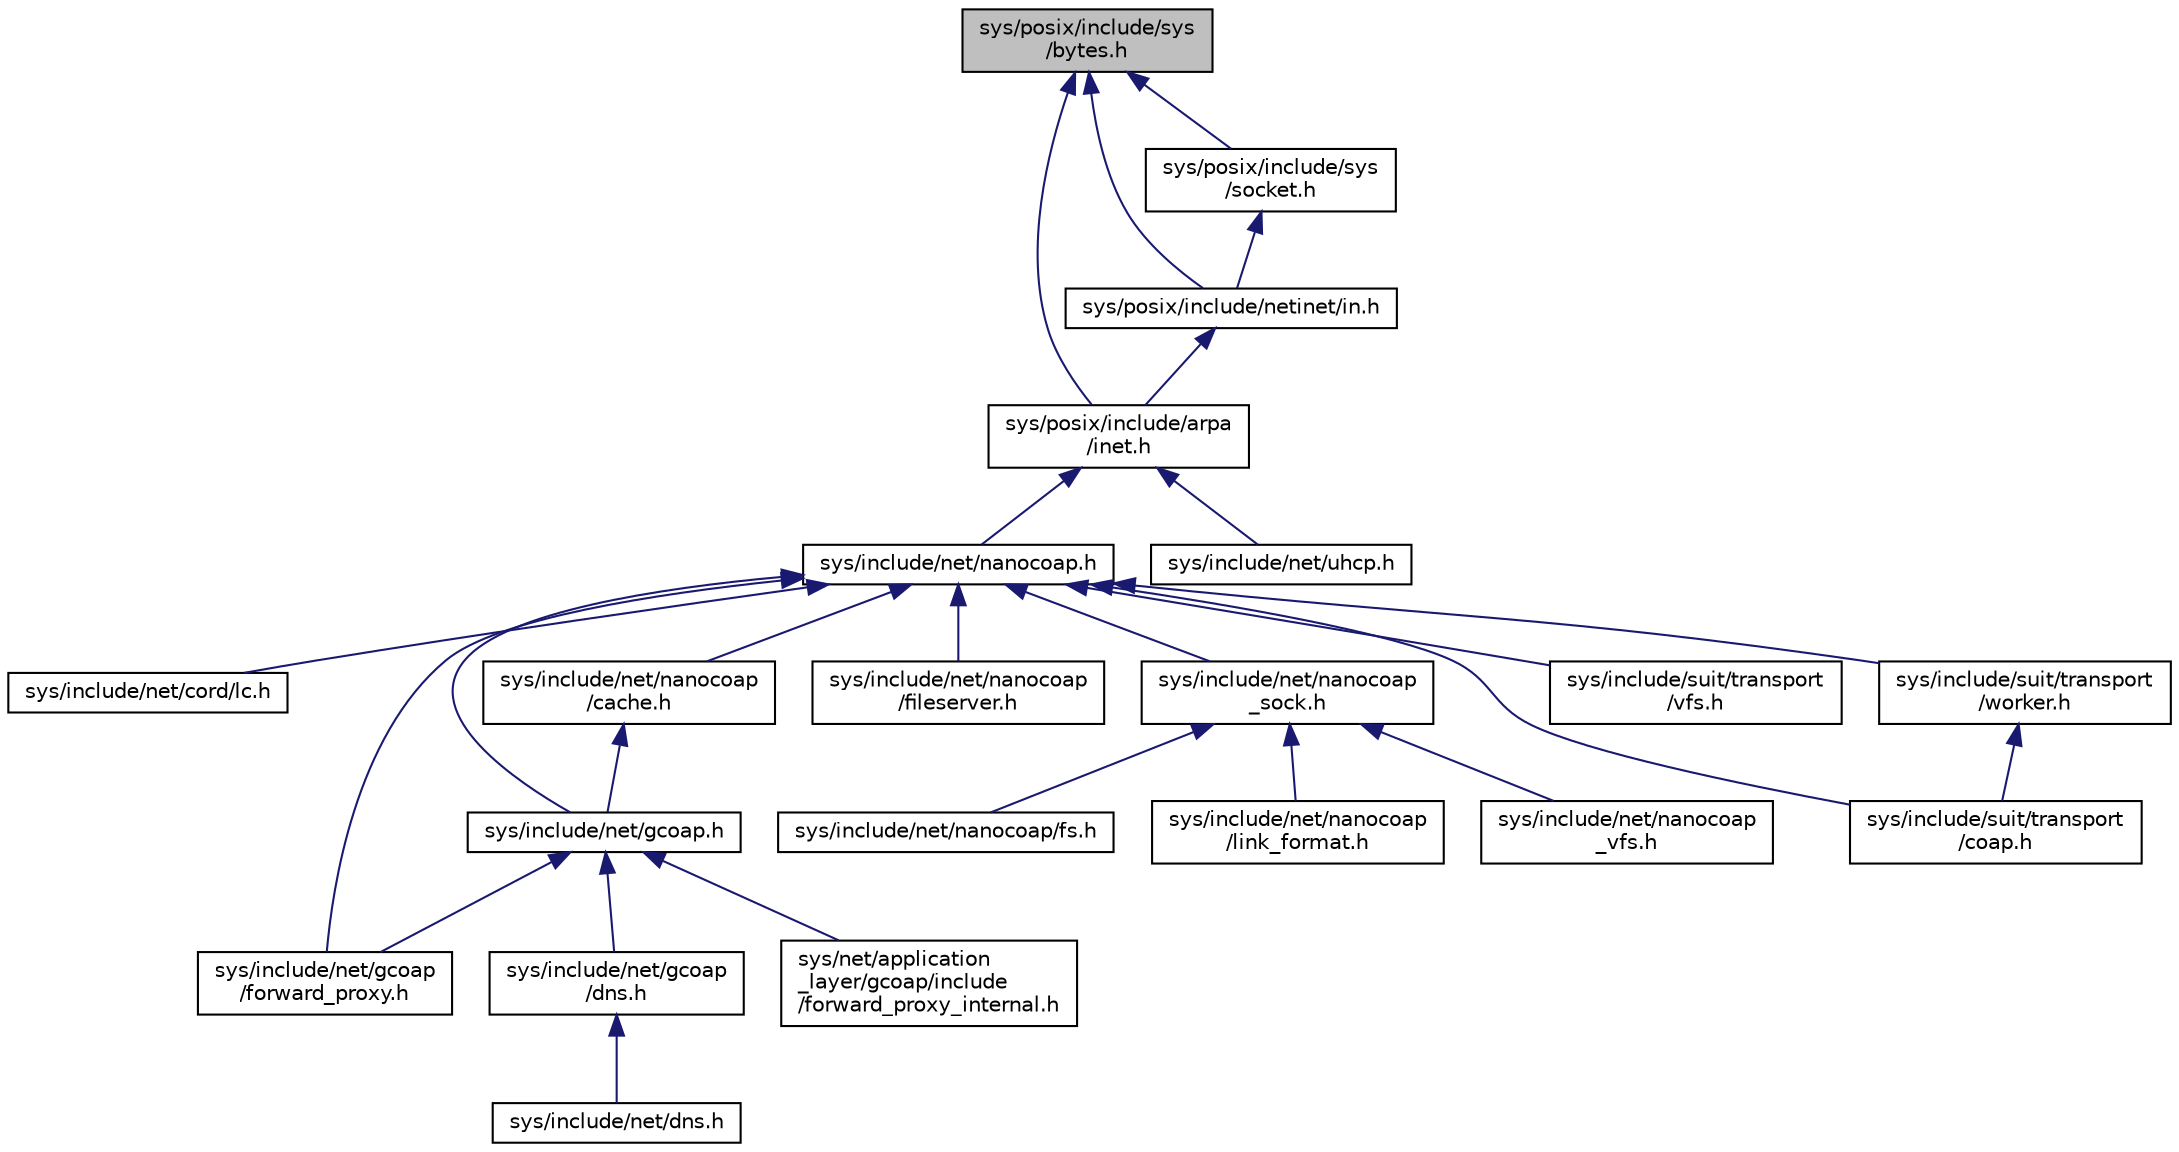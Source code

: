 digraph "sys/posix/include/sys/bytes.h"
{
 // LATEX_PDF_SIZE
  edge [fontname="Helvetica",fontsize="10",labelfontname="Helvetica",labelfontsize="10"];
  node [fontname="Helvetica",fontsize="10",shape=record];
  Node1 [label="sys/posix/include/sys\l/bytes.h",height=0.2,width=0.4,color="black", fillcolor="grey75", style="filled", fontcolor="black",tooltip="System-internal byte operations."];
  Node1 -> Node2 [dir="back",color="midnightblue",fontsize="10",style="solid",fontname="Helvetica"];
  Node2 [label="sys/posix/include/arpa\l/inet.h",height=0.2,width=0.4,color="black", fillcolor="white", style="filled",URL="$inet_8h.html",tooltip="Definitions for internet operations."];
  Node2 -> Node3 [dir="back",color="midnightblue",fontsize="10",style="solid",fontname="Helvetica"];
  Node3 [label="sys/include/net/nanocoap.h",height=0.2,width=0.4,color="black", fillcolor="white", style="filled",URL="$nanocoap_8h.html",tooltip="nanocoap API"];
  Node3 -> Node4 [dir="back",color="midnightblue",fontsize="10",style="solid",fontname="Helvetica"];
  Node4 [label="sys/include/net/cord/lc.h",height=0.2,width=0.4,color="black", fillcolor="white", style="filled",URL="$lc_8h.html",tooltip="CoRE Resource Directory lookup interface."];
  Node3 -> Node5 [dir="back",color="midnightblue",fontsize="10",style="solid",fontname="Helvetica"];
  Node5 [label="sys/include/net/gcoap\l/forward_proxy.h",height=0.2,width=0.4,color="black", fillcolor="white", style="filled",URL="$forward__proxy_8h.html",tooltip="Definitions for the GCoAP forward proxy."];
  Node3 -> Node6 [dir="back",color="midnightblue",fontsize="10",style="solid",fontname="Helvetica"];
  Node6 [label="sys/include/net/gcoap.h",height=0.2,width=0.4,color="black", fillcolor="white", style="filled",URL="$gcoap_8h.html",tooltip="gcoap definition"];
  Node6 -> Node7 [dir="back",color="midnightblue",fontsize="10",style="solid",fontname="Helvetica"];
  Node7 [label="sys/include/net/gcoap\l/dns.h",height=0.2,width=0.4,color="black", fillcolor="white", style="filled",URL="$gcoap_2dns_8h.html",tooltip="gcoap_dns definitions"];
  Node7 -> Node8 [dir="back",color="midnightblue",fontsize="10",style="solid",fontname="Helvetica"];
  Node8 [label="sys/include/net/dns.h",height=0.2,width=0.4,color="black", fillcolor="white", style="filled",URL="$dns_8h.html",tooltip="Generic DNS values."];
  Node6 -> Node5 [dir="back",color="midnightblue",fontsize="10",style="solid",fontname="Helvetica"];
  Node6 -> Node9 [dir="back",color="midnightblue",fontsize="10",style="solid",fontname="Helvetica"];
  Node9 [label="sys/net/application\l_layer/gcoap/include\l/forward_proxy_internal.h",height=0.2,width=0.4,color="black", fillcolor="white", style="filled",URL="$forward__proxy__internal_8h.html",tooltip="Definitions for the GCoAP forward proxy internal communication."];
  Node3 -> Node10 [dir="back",color="midnightblue",fontsize="10",style="solid",fontname="Helvetica"];
  Node10 [label="sys/include/net/nanocoap\l/cache.h",height=0.2,width=0.4,color="black", fillcolor="white", style="filled",URL="$nanocoap_2cache_8h.html",tooltip="nanocoap-cache API"];
  Node10 -> Node6 [dir="back",color="midnightblue",fontsize="10",style="solid",fontname="Helvetica"];
  Node3 -> Node11 [dir="back",color="midnightblue",fontsize="10",style="solid",fontname="Helvetica"];
  Node11 [label="sys/include/net/nanocoap\l/fileserver.h",height=0.2,width=0.4,color="black", fillcolor="white", style="filled",URL="$fileserver_8h.html",tooltip="Resource handler for the CoAP file system server."];
  Node3 -> Node12 [dir="back",color="midnightblue",fontsize="10",style="solid",fontname="Helvetica"];
  Node12 [label="sys/include/net/nanocoap\l_sock.h",height=0.2,width=0.4,color="black", fillcolor="white", style="filled",URL="$nanocoap__sock_8h.html",tooltip="nanocoap high-level API"];
  Node12 -> Node13 [dir="back",color="midnightblue",fontsize="10",style="solid",fontname="Helvetica"];
  Node13 [label="sys/include/net/nanocoap/fs.h",height=0.2,width=0.4,color="black", fillcolor="white", style="filled",URL="$fs_8h.html",tooltip="nanoCoAP virtual file system"];
  Node12 -> Node14 [dir="back",color="midnightblue",fontsize="10",style="solid",fontname="Helvetica"];
  Node14 [label="sys/include/net/nanocoap\l/link_format.h",height=0.2,width=0.4,color="black", fillcolor="white", style="filled",URL="$link__format_8h.html",tooltip="NanoCoAP Link Format helper functions."];
  Node12 -> Node15 [dir="back",color="midnightblue",fontsize="10",style="solid",fontname="Helvetica"];
  Node15 [label="sys/include/net/nanocoap\l_vfs.h",height=0.2,width=0.4,color="black", fillcolor="white", style="filled",URL="$nanocoap__vfs_8h.html",tooltip="VFS NanoCoAP helper functions."];
  Node3 -> Node16 [dir="back",color="midnightblue",fontsize="10",style="solid",fontname="Helvetica"];
  Node16 [label="sys/include/suit/transport\l/coap.h",height=0.2,width=0.4,color="black", fillcolor="white", style="filled",URL="$suit_2transport_2coap_8h_source.html",tooltip=" "];
  Node3 -> Node17 [dir="back",color="midnightblue",fontsize="10",style="solid",fontname="Helvetica"];
  Node17 [label="sys/include/suit/transport\l/vfs.h",height=0.2,width=0.4,color="black", fillcolor="white", style="filled",URL="$suit_2transport_2vfs_8h_source.html",tooltip=" "];
  Node3 -> Node18 [dir="back",color="midnightblue",fontsize="10",style="solid",fontname="Helvetica"];
  Node18 [label="sys/include/suit/transport\l/worker.h",height=0.2,width=0.4,color="black", fillcolor="white", style="filled",URL="$worker_8h_source.html",tooltip=" "];
  Node18 -> Node16 [dir="back",color="midnightblue",fontsize="10",style="solid",fontname="Helvetica"];
  Node2 -> Node19 [dir="back",color="midnightblue",fontsize="10",style="solid",fontname="Helvetica"];
  Node19 [label="sys/include/net/uhcp.h",height=0.2,width=0.4,color="black", fillcolor="white", style="filled",URL="$uhcp_8h.html",tooltip="UHCP header."];
  Node1 -> Node20 [dir="back",color="midnightblue",fontsize="10",style="solid",fontname="Helvetica"];
  Node20 [label="sys/posix/include/netinet/in.h",height=0.2,width=0.4,color="black", fillcolor="white", style="filled",URL="$in_8h.html",tooltip="Main socket header."];
  Node20 -> Node2 [dir="back",color="midnightblue",fontsize="10",style="solid",fontname="Helvetica"];
  Node1 -> Node21 [dir="back",color="midnightblue",fontsize="10",style="solid",fontname="Helvetica"];
  Node21 [label="sys/posix/include/sys\l/socket.h",height=0.2,width=0.4,color="black", fillcolor="white", style="filled",URL="$socket_8h.html",tooltip="Main socket header."];
  Node21 -> Node20 [dir="back",color="midnightblue",fontsize="10",style="solid",fontname="Helvetica"];
}

